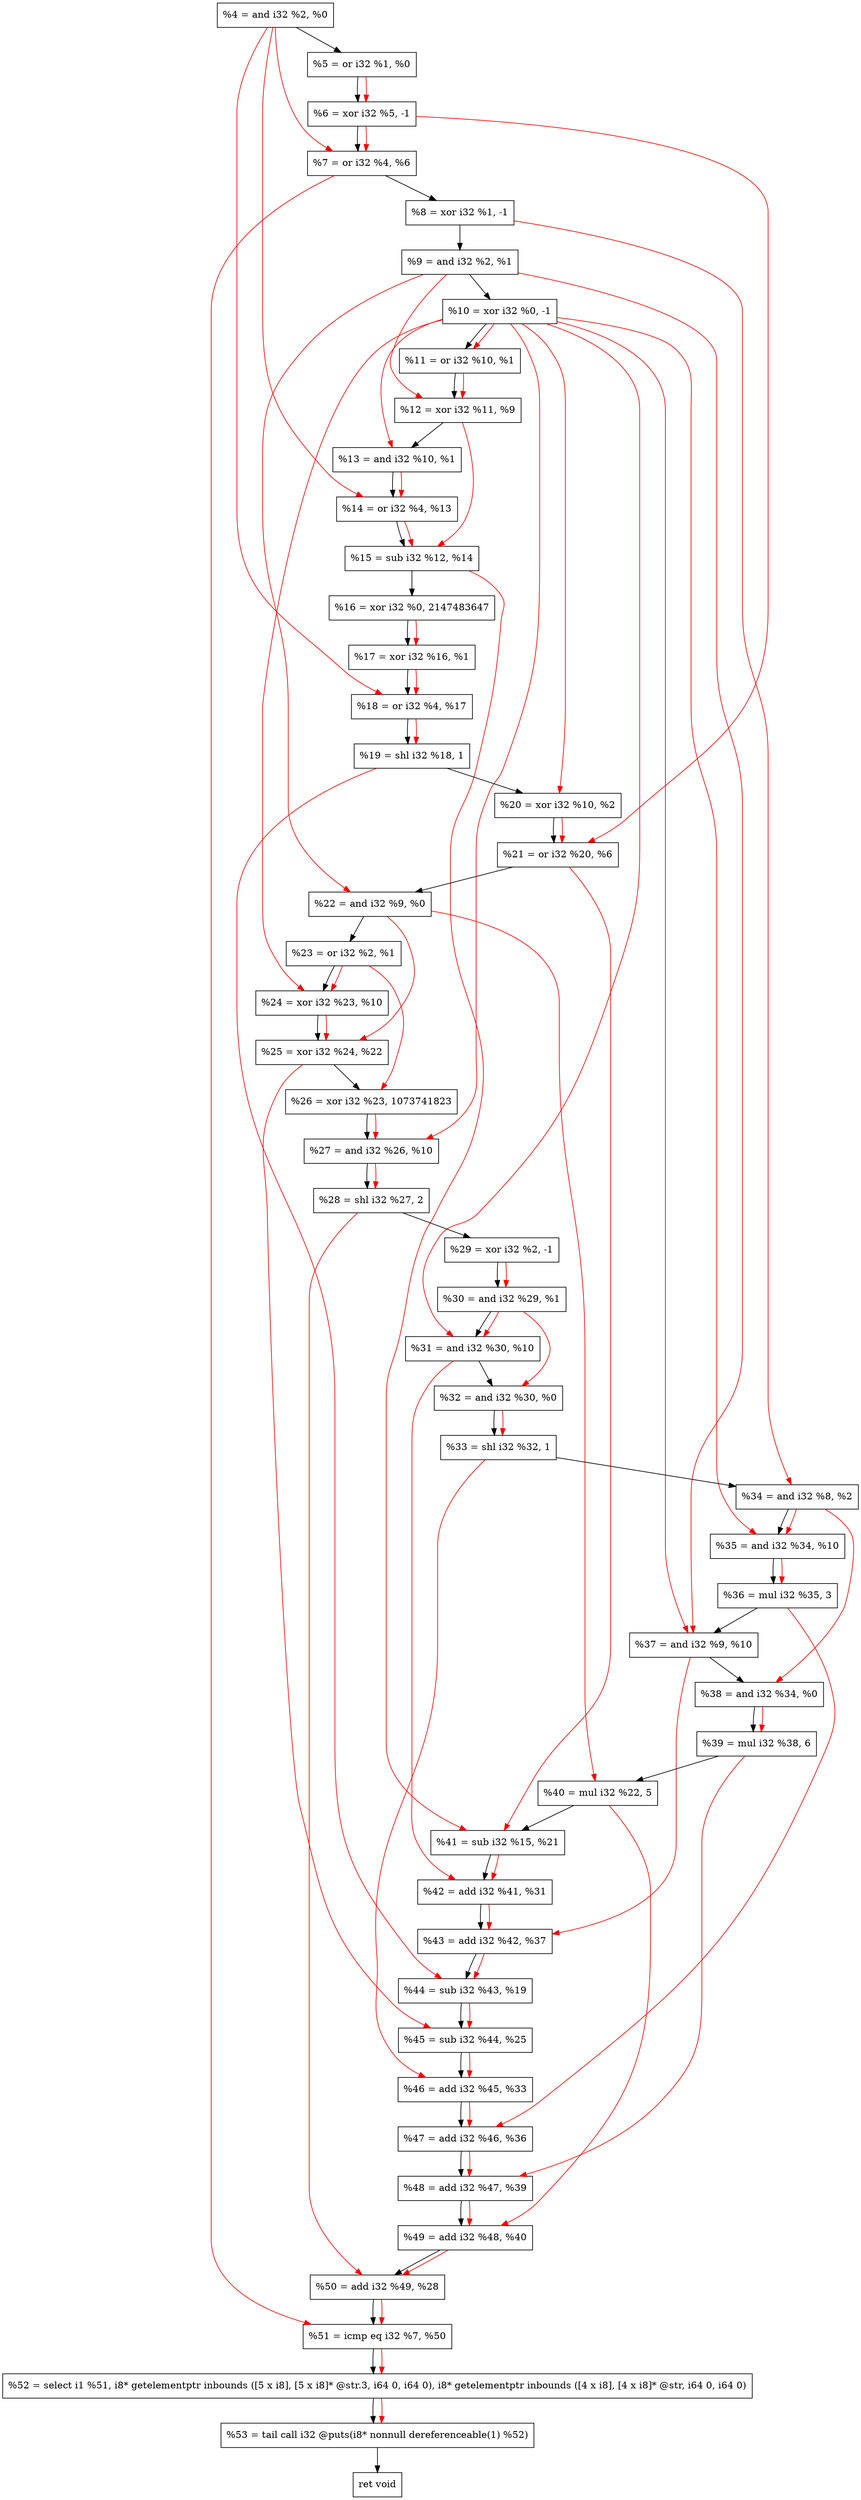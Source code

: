 digraph "DFG for'crackme' function" {
	Node0x13545d0[shape=record, label="  %4 = and i32 %2, %0"];
	Node0x1354690[shape=record, label="  %5 = or i32 %1, %0"];
	Node0x1354d10[shape=record, label="  %6 = xor i32 %5, -1"];
	Node0x1354d80[shape=record, label="  %7 = or i32 %4, %6"];
	Node0x1354df0[shape=record, label="  %8 = xor i32 %1, -1"];
	Node0x1354e60[shape=record, label="  %9 = and i32 %2, %1"];
	Node0x1354ed0[shape=record, label="  %10 = xor i32 %0, -1"];
	Node0x1354f40[shape=record, label="  %11 = or i32 %10, %1"];
	Node0x1354fb0[shape=record, label="  %12 = xor i32 %11, %9"];
	Node0x1355020[shape=record, label="  %13 = and i32 %10, %1"];
	Node0x1355090[shape=record, label="  %14 = or i32 %4, %13"];
	Node0x1355100[shape=record, label="  %15 = sub i32 %12, %14"];
	Node0x13551a0[shape=record, label="  %16 = xor i32 %0, 2147483647"];
	Node0x1355210[shape=record, label="  %17 = xor i32 %16, %1"];
	Node0x1355280[shape=record, label="  %18 = or i32 %4, %17"];
	Node0x1355320[shape=record, label="  %19 = shl i32 %18, 1"];
	Node0x1355390[shape=record, label="  %20 = xor i32 %10, %2"];
	Node0x1355400[shape=record, label="  %21 = or i32 %20, %6"];
	Node0x1355470[shape=record, label="  %22 = and i32 %9, %0"];
	Node0x13554e0[shape=record, label="  %23 = or i32 %2, %1"];
	Node0x1355550[shape=record, label="  %24 = xor i32 %23, %10"];
	Node0x13555c0[shape=record, label="  %25 = xor i32 %24, %22"];
	Node0x1355660[shape=record, label="  %26 = xor i32 %23, 1073741823"];
	Node0x13556d0[shape=record, label="  %27 = and i32 %26, %10"];
	Node0x1355770[shape=record, label="  %28 = shl i32 %27, 2"];
	Node0x13557e0[shape=record, label="  %29 = xor i32 %2, -1"];
	Node0x1355850[shape=record, label="  %30 = and i32 %29, %1"];
	Node0x13558c0[shape=record, label="  %31 = and i32 %30, %10"];
	Node0x1355930[shape=record, label="  %32 = and i32 %30, %0"];
	Node0x1355bb0[shape=record, label="  %33 = shl i32 %32, 1"];
	Node0x1355c20[shape=record, label="  %34 = and i32 %8, %2"];
	Node0x1355c90[shape=record, label="  %35 = and i32 %34, %10"];
	Node0x1355d30[shape=record, label="  %36 = mul i32 %35, 3"];
	Node0x1355da0[shape=record, label="  %37 = and i32 %9, %10"];
	Node0x1355e10[shape=record, label="  %38 = and i32 %34, %0"];
	Node0x1355eb0[shape=record, label="  %39 = mul i32 %38, 6"];
	Node0x1355f50[shape=record, label="  %40 = mul i32 %22, 5"];
	Node0x1355fc0[shape=record, label="  %41 = sub i32 %15, %21"];
	Node0x1356030[shape=record, label="  %42 = add i32 %41, %31"];
	Node0x13560a0[shape=record, label="  %43 = add i32 %42, %37"];
	Node0x1356110[shape=record, label="  %44 = sub i32 %43, %19"];
	Node0x1356180[shape=record, label="  %45 = sub i32 %44, %25"];
	Node0x13561f0[shape=record, label="  %46 = add i32 %45, %33"];
	Node0x1356260[shape=record, label="  %47 = add i32 %46, %36"];
	Node0x13562d0[shape=record, label="  %48 = add i32 %47, %39"];
	Node0x1356340[shape=record, label="  %49 = add i32 %48, %40"];
	Node0x13563b0[shape=record, label="  %50 = add i32 %49, %28"];
	Node0x1356420[shape=record, label="  %51 = icmp eq i32 %7, %50"];
	Node0x12f5268[shape=record, label="  %52 = select i1 %51, i8* getelementptr inbounds ([5 x i8], [5 x i8]* @str.3, i64 0, i64 0), i8* getelementptr inbounds ([4 x i8], [4 x i8]* @str, i64 0, i64 0)"];
	Node0x13568c0[shape=record, label="  %53 = tail call i32 @puts(i8* nonnull dereferenceable(1) %52)"];
	Node0x1356910[shape=record, label="  ret void"];
	Node0x13545d0 -> Node0x1354690;
	Node0x1354690 -> Node0x1354d10;
	Node0x1354d10 -> Node0x1354d80;
	Node0x1354d80 -> Node0x1354df0;
	Node0x1354df0 -> Node0x1354e60;
	Node0x1354e60 -> Node0x1354ed0;
	Node0x1354ed0 -> Node0x1354f40;
	Node0x1354f40 -> Node0x1354fb0;
	Node0x1354fb0 -> Node0x1355020;
	Node0x1355020 -> Node0x1355090;
	Node0x1355090 -> Node0x1355100;
	Node0x1355100 -> Node0x13551a0;
	Node0x13551a0 -> Node0x1355210;
	Node0x1355210 -> Node0x1355280;
	Node0x1355280 -> Node0x1355320;
	Node0x1355320 -> Node0x1355390;
	Node0x1355390 -> Node0x1355400;
	Node0x1355400 -> Node0x1355470;
	Node0x1355470 -> Node0x13554e0;
	Node0x13554e0 -> Node0x1355550;
	Node0x1355550 -> Node0x13555c0;
	Node0x13555c0 -> Node0x1355660;
	Node0x1355660 -> Node0x13556d0;
	Node0x13556d0 -> Node0x1355770;
	Node0x1355770 -> Node0x13557e0;
	Node0x13557e0 -> Node0x1355850;
	Node0x1355850 -> Node0x13558c0;
	Node0x13558c0 -> Node0x1355930;
	Node0x1355930 -> Node0x1355bb0;
	Node0x1355bb0 -> Node0x1355c20;
	Node0x1355c20 -> Node0x1355c90;
	Node0x1355c90 -> Node0x1355d30;
	Node0x1355d30 -> Node0x1355da0;
	Node0x1355da0 -> Node0x1355e10;
	Node0x1355e10 -> Node0x1355eb0;
	Node0x1355eb0 -> Node0x1355f50;
	Node0x1355f50 -> Node0x1355fc0;
	Node0x1355fc0 -> Node0x1356030;
	Node0x1356030 -> Node0x13560a0;
	Node0x13560a0 -> Node0x1356110;
	Node0x1356110 -> Node0x1356180;
	Node0x1356180 -> Node0x13561f0;
	Node0x13561f0 -> Node0x1356260;
	Node0x1356260 -> Node0x13562d0;
	Node0x13562d0 -> Node0x1356340;
	Node0x1356340 -> Node0x13563b0;
	Node0x13563b0 -> Node0x1356420;
	Node0x1356420 -> Node0x12f5268;
	Node0x12f5268 -> Node0x13568c0;
	Node0x13568c0 -> Node0x1356910;
edge [color=red]
	Node0x1354690 -> Node0x1354d10;
	Node0x13545d0 -> Node0x1354d80;
	Node0x1354d10 -> Node0x1354d80;
	Node0x1354ed0 -> Node0x1354f40;
	Node0x1354f40 -> Node0x1354fb0;
	Node0x1354e60 -> Node0x1354fb0;
	Node0x1354ed0 -> Node0x1355020;
	Node0x13545d0 -> Node0x1355090;
	Node0x1355020 -> Node0x1355090;
	Node0x1354fb0 -> Node0x1355100;
	Node0x1355090 -> Node0x1355100;
	Node0x13551a0 -> Node0x1355210;
	Node0x13545d0 -> Node0x1355280;
	Node0x1355210 -> Node0x1355280;
	Node0x1355280 -> Node0x1355320;
	Node0x1354ed0 -> Node0x1355390;
	Node0x1355390 -> Node0x1355400;
	Node0x1354d10 -> Node0x1355400;
	Node0x1354e60 -> Node0x1355470;
	Node0x13554e0 -> Node0x1355550;
	Node0x1354ed0 -> Node0x1355550;
	Node0x1355550 -> Node0x13555c0;
	Node0x1355470 -> Node0x13555c0;
	Node0x13554e0 -> Node0x1355660;
	Node0x1355660 -> Node0x13556d0;
	Node0x1354ed0 -> Node0x13556d0;
	Node0x13556d0 -> Node0x1355770;
	Node0x13557e0 -> Node0x1355850;
	Node0x1355850 -> Node0x13558c0;
	Node0x1354ed0 -> Node0x13558c0;
	Node0x1355850 -> Node0x1355930;
	Node0x1355930 -> Node0x1355bb0;
	Node0x1354df0 -> Node0x1355c20;
	Node0x1355c20 -> Node0x1355c90;
	Node0x1354ed0 -> Node0x1355c90;
	Node0x1355c90 -> Node0x1355d30;
	Node0x1354e60 -> Node0x1355da0;
	Node0x1354ed0 -> Node0x1355da0;
	Node0x1355c20 -> Node0x1355e10;
	Node0x1355e10 -> Node0x1355eb0;
	Node0x1355470 -> Node0x1355f50;
	Node0x1355100 -> Node0x1355fc0;
	Node0x1355400 -> Node0x1355fc0;
	Node0x1355fc0 -> Node0x1356030;
	Node0x13558c0 -> Node0x1356030;
	Node0x1356030 -> Node0x13560a0;
	Node0x1355da0 -> Node0x13560a0;
	Node0x13560a0 -> Node0x1356110;
	Node0x1355320 -> Node0x1356110;
	Node0x1356110 -> Node0x1356180;
	Node0x13555c0 -> Node0x1356180;
	Node0x1356180 -> Node0x13561f0;
	Node0x1355bb0 -> Node0x13561f0;
	Node0x13561f0 -> Node0x1356260;
	Node0x1355d30 -> Node0x1356260;
	Node0x1356260 -> Node0x13562d0;
	Node0x1355eb0 -> Node0x13562d0;
	Node0x13562d0 -> Node0x1356340;
	Node0x1355f50 -> Node0x1356340;
	Node0x1356340 -> Node0x13563b0;
	Node0x1355770 -> Node0x13563b0;
	Node0x1354d80 -> Node0x1356420;
	Node0x13563b0 -> Node0x1356420;
	Node0x1356420 -> Node0x12f5268;
	Node0x12f5268 -> Node0x13568c0;
}
